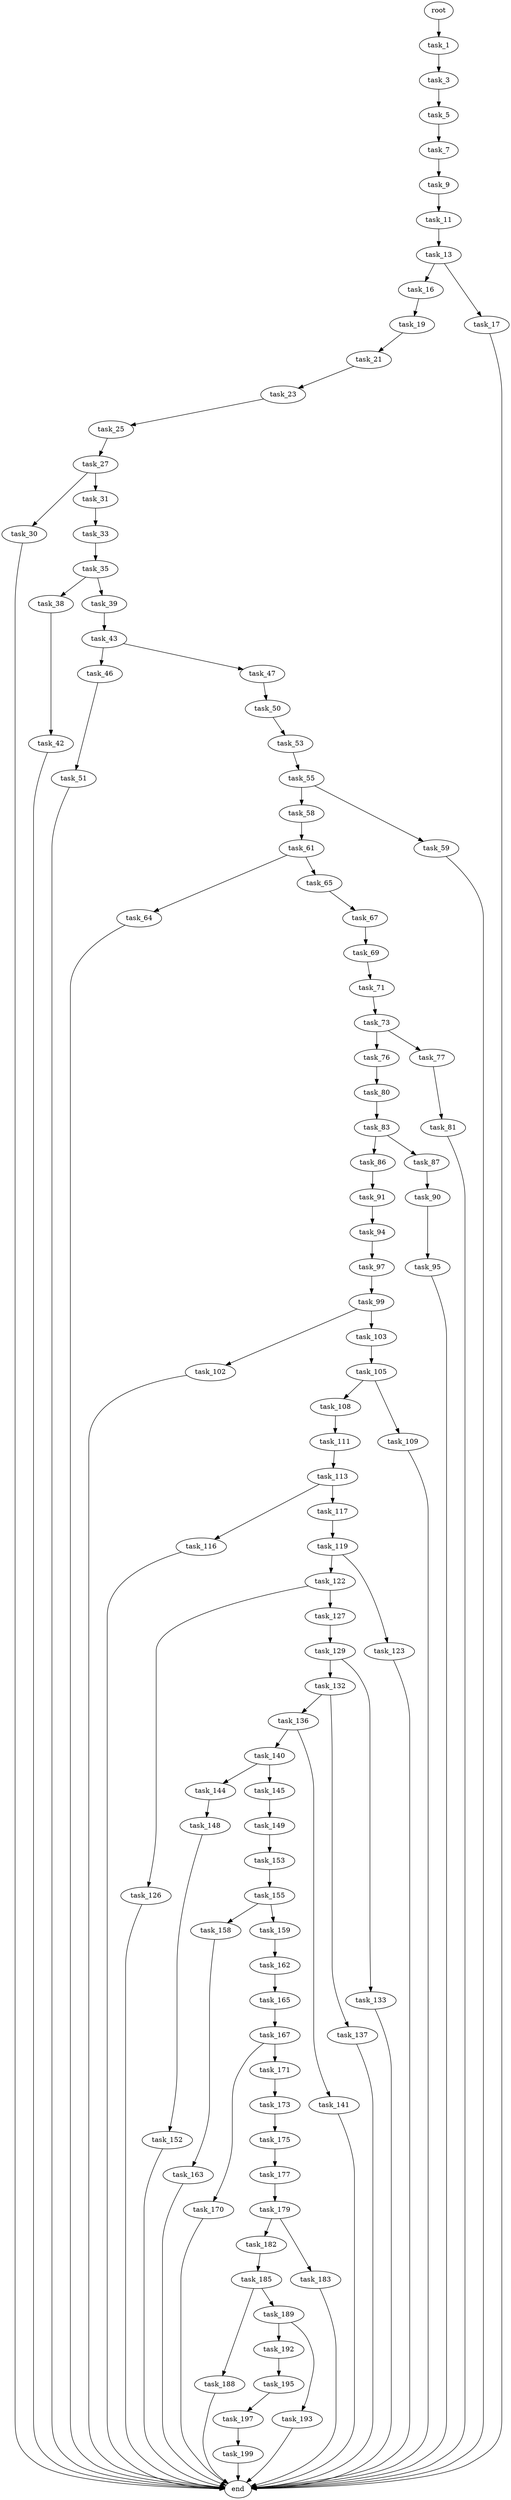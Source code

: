 digraph G {
  root [size="0.000000"];
  task_1 [size="368293445632.000000"];
  task_3 [size="449914284924.000000"];
  task_5 [size="549755813888.000000"];
  task_7 [size="276407109265.000000"];
  task_9 [size="918993287649.000000"];
  task_11 [size="231928233984.000000"];
  task_13 [size="166714684104.000000"];
  task_16 [size="10025692702.000000"];
  task_17 [size="490686029461.000000"];
  task_19 [size="76410220386.000000"];
  end [size="0.000000"];
  task_21 [size="41538671016.000000"];
  task_23 [size="134217728000.000000"];
  task_25 [size="68719476736.000000"];
  task_27 [size="1272815800559.000000"];
  task_30 [size="368293445632.000000"];
  task_31 [size="18814923968.000000"];
  task_33 [size="368293445632.000000"];
  task_35 [size="68719476736.000000"];
  task_38 [size="782757789696.000000"];
  task_39 [size="181174132880.000000"];
  task_42 [size="549755813888.000000"];
  task_43 [size="21441724681.000000"];
  task_46 [size="80218184967.000000"];
  task_47 [size="74495558364.000000"];
  task_51 [size="68719476736.000000"];
  task_50 [size="1704018931.000000"];
  task_53 [size="255256115873.000000"];
  task_55 [size="782757789696.000000"];
  task_58 [size="8589934592.000000"];
  task_59 [size="18946916320.000000"];
  task_61 [size="782757789696.000000"];
  task_64 [size="8589934592.000000"];
  task_65 [size="641861578939.000000"];
  task_67 [size="9668526299.000000"];
  task_69 [size="454719942872.000000"];
  task_71 [size="435374811316.000000"];
  task_73 [size="9578418567.000000"];
  task_76 [size="28664397036.000000"];
  task_77 [size="8589934592.000000"];
  task_80 [size="428467234026.000000"];
  task_81 [size="1266332370437.000000"];
  task_83 [size="1073741824000.000000"];
  task_86 [size="316307578600.000000"];
  task_87 [size="64972490555.000000"];
  task_91 [size="782757789696.000000"];
  task_90 [size="782757789696.000000"];
  task_95 [size="120040882104.000000"];
  task_94 [size="17326052850.000000"];
  task_97 [size="8589934592.000000"];
  task_99 [size="476378059665.000000"];
  task_102 [size="45307480108.000000"];
  task_103 [size="549755813888.000000"];
  task_105 [size="17058615874.000000"];
  task_108 [size="1073741824000.000000"];
  task_109 [size="34960940558.000000"];
  task_111 [size="47389874323.000000"];
  task_113 [size="57652672690.000000"];
  task_116 [size="56236621224.000000"];
  task_117 [size="782757789696.000000"];
  task_119 [size="110104906152.000000"];
  task_122 [size="861901542.000000"];
  task_123 [size="24910772759.000000"];
  task_126 [size="549755813888.000000"];
  task_127 [size="157857073020.000000"];
  task_129 [size="32849865395.000000"];
  task_132 [size="120992313462.000000"];
  task_133 [size="368293445632.000000"];
  task_136 [size="28991029248.000000"];
  task_137 [size="7827352724.000000"];
  task_140 [size="20636831186.000000"];
  task_141 [size="45731781351.000000"];
  task_144 [size="68719476736.000000"];
  task_145 [size="29929421028.000000"];
  task_148 [size="28991029248.000000"];
  task_149 [size="146156781228.000000"];
  task_152 [size="134217728000.000000"];
  task_153 [size="7747465804.000000"];
  task_155 [size="368293445632.000000"];
  task_158 [size="94268691694.000000"];
  task_159 [size="549755813888.000000"];
  task_163 [size="34305248214.000000"];
  task_162 [size="11941939306.000000"];
  task_165 [size="8589934592.000000"];
  task_167 [size="28991029248.000000"];
  task_170 [size="79209835221.000000"];
  task_171 [size="782757789696.000000"];
  task_173 [size="134217728000.000000"];
  task_175 [size="754364745.000000"];
  task_177 [size="310140817400.000000"];
  task_179 [size="28991029248.000000"];
  task_182 [size="64706465652.000000"];
  task_183 [size="1916938112.000000"];
  task_185 [size="276492058538.000000"];
  task_188 [size="11477783902.000000"];
  task_189 [size="1073741824000.000000"];
  task_192 [size="1675817288.000000"];
  task_193 [size="8589934592.000000"];
  task_195 [size="872514077.000000"];
  task_197 [size="8589934592.000000"];
  task_199 [size="28991029248.000000"];

  root -> task_1 [size="1.000000"];
  task_1 -> task_3 [size="411041792.000000"];
  task_3 -> task_5 [size="536870912.000000"];
  task_5 -> task_7 [size="536870912.000000"];
  task_7 -> task_9 [size="411041792.000000"];
  task_9 -> task_11 [size="679477248.000000"];
  task_11 -> task_13 [size="301989888.000000"];
  task_13 -> task_16 [size="134217728.000000"];
  task_13 -> task_17 [size="134217728.000000"];
  task_16 -> task_19 [size="33554432.000000"];
  task_17 -> end [size="1.000000"];
  task_19 -> task_21 [size="75497472.000000"];
  task_21 -> task_23 [size="134217728.000000"];
  task_23 -> task_25 [size="209715200.000000"];
  task_25 -> task_27 [size="134217728.000000"];
  task_27 -> task_30 [size="838860800.000000"];
  task_27 -> task_31 [size="838860800.000000"];
  task_30 -> end [size="1.000000"];
  task_31 -> task_33 [size="301989888.000000"];
  task_33 -> task_35 [size="411041792.000000"];
  task_35 -> task_38 [size="134217728.000000"];
  task_35 -> task_39 [size="134217728.000000"];
  task_38 -> task_42 [size="679477248.000000"];
  task_39 -> task_43 [size="536870912.000000"];
  task_42 -> end [size="1.000000"];
  task_43 -> task_46 [size="838860800.000000"];
  task_43 -> task_47 [size="838860800.000000"];
  task_46 -> task_51 [size="75497472.000000"];
  task_47 -> task_50 [size="134217728.000000"];
  task_51 -> end [size="1.000000"];
  task_50 -> task_53 [size="75497472.000000"];
  task_53 -> task_55 [size="301989888.000000"];
  task_55 -> task_58 [size="679477248.000000"];
  task_55 -> task_59 [size="679477248.000000"];
  task_58 -> task_61 [size="33554432.000000"];
  task_59 -> end [size="1.000000"];
  task_61 -> task_64 [size="679477248.000000"];
  task_61 -> task_65 [size="679477248.000000"];
  task_64 -> end [size="1.000000"];
  task_65 -> task_67 [size="679477248.000000"];
  task_67 -> task_69 [size="411041792.000000"];
  task_69 -> task_71 [size="536870912.000000"];
  task_71 -> task_73 [size="838860800.000000"];
  task_73 -> task_76 [size="209715200.000000"];
  task_73 -> task_77 [size="209715200.000000"];
  task_76 -> task_80 [size="75497472.000000"];
  task_77 -> task_81 [size="33554432.000000"];
  task_80 -> task_83 [size="301989888.000000"];
  task_81 -> end [size="1.000000"];
  task_83 -> task_86 [size="838860800.000000"];
  task_83 -> task_87 [size="838860800.000000"];
  task_86 -> task_91 [size="536870912.000000"];
  task_87 -> task_90 [size="75497472.000000"];
  task_91 -> task_94 [size="679477248.000000"];
  task_90 -> task_95 [size="679477248.000000"];
  task_95 -> end [size="1.000000"];
  task_94 -> task_97 [size="838860800.000000"];
  task_97 -> task_99 [size="33554432.000000"];
  task_99 -> task_102 [size="301989888.000000"];
  task_99 -> task_103 [size="301989888.000000"];
  task_102 -> end [size="1.000000"];
  task_103 -> task_105 [size="536870912.000000"];
  task_105 -> task_108 [size="301989888.000000"];
  task_105 -> task_109 [size="301989888.000000"];
  task_108 -> task_111 [size="838860800.000000"];
  task_109 -> end [size="1.000000"];
  task_111 -> task_113 [size="75497472.000000"];
  task_113 -> task_116 [size="75497472.000000"];
  task_113 -> task_117 [size="75497472.000000"];
  task_116 -> end [size="1.000000"];
  task_117 -> task_119 [size="679477248.000000"];
  task_119 -> task_122 [size="134217728.000000"];
  task_119 -> task_123 [size="134217728.000000"];
  task_122 -> task_126 [size="33554432.000000"];
  task_122 -> task_127 [size="33554432.000000"];
  task_123 -> end [size="1.000000"];
  task_126 -> end [size="1.000000"];
  task_127 -> task_129 [size="134217728.000000"];
  task_129 -> task_132 [size="75497472.000000"];
  task_129 -> task_133 [size="75497472.000000"];
  task_132 -> task_136 [size="411041792.000000"];
  task_132 -> task_137 [size="411041792.000000"];
  task_133 -> end [size="1.000000"];
  task_136 -> task_140 [size="75497472.000000"];
  task_136 -> task_141 [size="75497472.000000"];
  task_137 -> end [size="1.000000"];
  task_140 -> task_144 [size="679477248.000000"];
  task_140 -> task_145 [size="679477248.000000"];
  task_141 -> end [size="1.000000"];
  task_144 -> task_148 [size="134217728.000000"];
  task_145 -> task_149 [size="134217728.000000"];
  task_148 -> task_152 [size="75497472.000000"];
  task_149 -> task_153 [size="134217728.000000"];
  task_152 -> end [size="1.000000"];
  task_153 -> task_155 [size="134217728.000000"];
  task_155 -> task_158 [size="411041792.000000"];
  task_155 -> task_159 [size="411041792.000000"];
  task_158 -> task_163 [size="209715200.000000"];
  task_159 -> task_162 [size="536870912.000000"];
  task_163 -> end [size="1.000000"];
  task_162 -> task_165 [size="301989888.000000"];
  task_165 -> task_167 [size="33554432.000000"];
  task_167 -> task_170 [size="75497472.000000"];
  task_167 -> task_171 [size="75497472.000000"];
  task_170 -> end [size="1.000000"];
  task_171 -> task_173 [size="679477248.000000"];
  task_173 -> task_175 [size="209715200.000000"];
  task_175 -> task_177 [size="33554432.000000"];
  task_177 -> task_179 [size="209715200.000000"];
  task_179 -> task_182 [size="75497472.000000"];
  task_179 -> task_183 [size="75497472.000000"];
  task_182 -> task_185 [size="134217728.000000"];
  task_183 -> end [size="1.000000"];
  task_185 -> task_188 [size="209715200.000000"];
  task_185 -> task_189 [size="209715200.000000"];
  task_188 -> end [size="1.000000"];
  task_189 -> task_192 [size="838860800.000000"];
  task_189 -> task_193 [size="838860800.000000"];
  task_192 -> task_195 [size="75497472.000000"];
  task_193 -> end [size="1.000000"];
  task_195 -> task_197 [size="75497472.000000"];
  task_197 -> task_199 [size="33554432.000000"];
  task_199 -> end [size="1.000000"];
}

